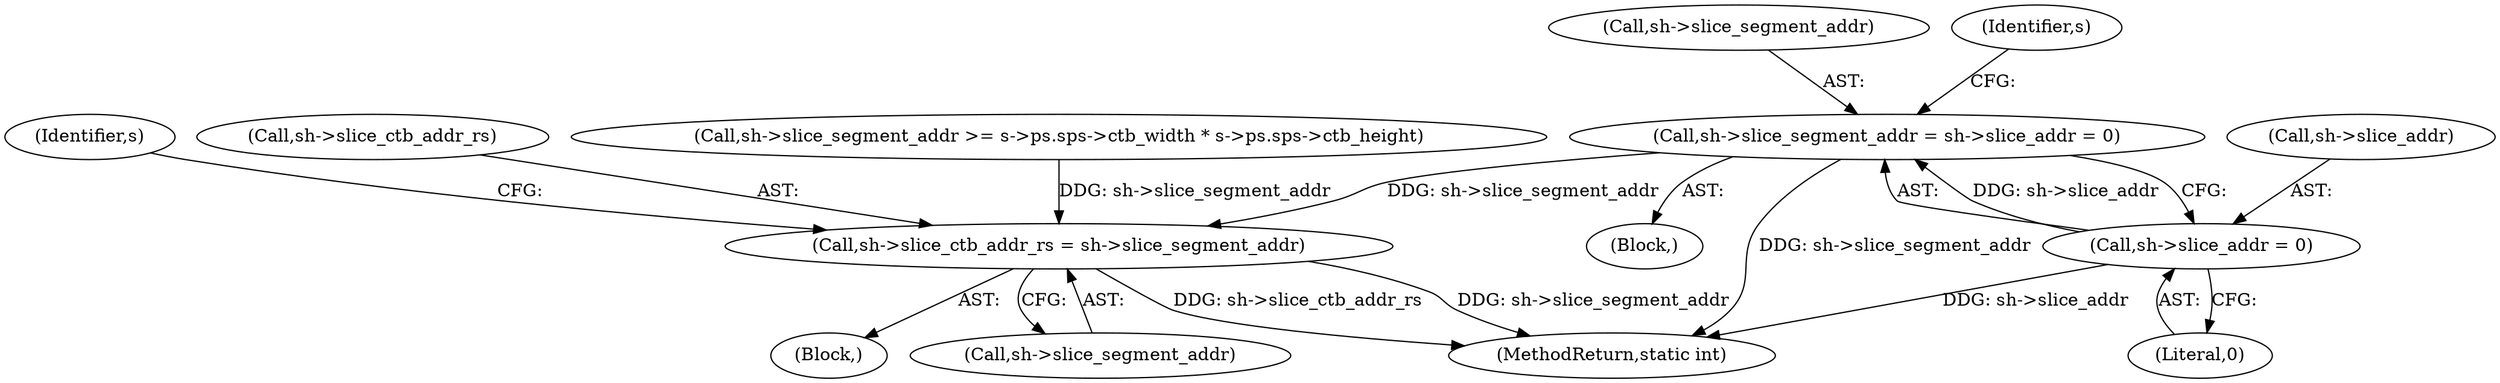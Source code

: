 digraph "0_FFmpeg_54655623a82632e7624714d7b2a3e039dc5faa7e_0@pointer" {
"1000565" [label="(Call,sh->slice_segment_addr = sh->slice_addr = 0)"];
"1000569" [label="(Call,sh->slice_addr = 0)"];
"1002109" [label="(Call,sh->slice_ctb_addr_rs = sh->slice_segment_addr)"];
"1000573" [label="(Literal,0)"];
"1000565" [label="(Call,sh->slice_segment_addr = sh->slice_addr = 0)"];
"1002109" [label="(Call,sh->slice_ctb_addr_rs = sh->slice_segment_addr)"];
"1000109" [label="(Block,)"];
"1002110" [label="(Call,sh->slice_ctb_addr_rs)"];
"1000564" [label="(Block,)"];
"1000569" [label="(Call,sh->slice_addr = 0)"];
"1002212" [label="(MethodReturn,static int)"];
"1000570" [label="(Call,sh->slice_addr)"];
"1000515" [label="(Call,sh->slice_segment_addr >= s->ps.sps->ctb_width * s->ps.sps->ctb_height)"];
"1002113" [label="(Call,sh->slice_segment_addr)"];
"1000566" [label="(Call,sh->slice_segment_addr)"];
"1002121" [label="(Identifier,s)"];
"1000576" [label="(Identifier,s)"];
"1000565" -> "1000564"  [label="AST: "];
"1000565" -> "1000569"  [label="CFG: "];
"1000566" -> "1000565"  [label="AST: "];
"1000569" -> "1000565"  [label="AST: "];
"1000576" -> "1000565"  [label="CFG: "];
"1000565" -> "1002212"  [label="DDG: sh->slice_segment_addr"];
"1000569" -> "1000565"  [label="DDG: sh->slice_addr"];
"1000565" -> "1002109"  [label="DDG: sh->slice_segment_addr"];
"1000569" -> "1000573"  [label="CFG: "];
"1000570" -> "1000569"  [label="AST: "];
"1000573" -> "1000569"  [label="AST: "];
"1000569" -> "1002212"  [label="DDG: sh->slice_addr"];
"1002109" -> "1000109"  [label="AST: "];
"1002109" -> "1002113"  [label="CFG: "];
"1002110" -> "1002109"  [label="AST: "];
"1002113" -> "1002109"  [label="AST: "];
"1002121" -> "1002109"  [label="CFG: "];
"1002109" -> "1002212"  [label="DDG: sh->slice_segment_addr"];
"1002109" -> "1002212"  [label="DDG: sh->slice_ctb_addr_rs"];
"1000515" -> "1002109"  [label="DDG: sh->slice_segment_addr"];
}
